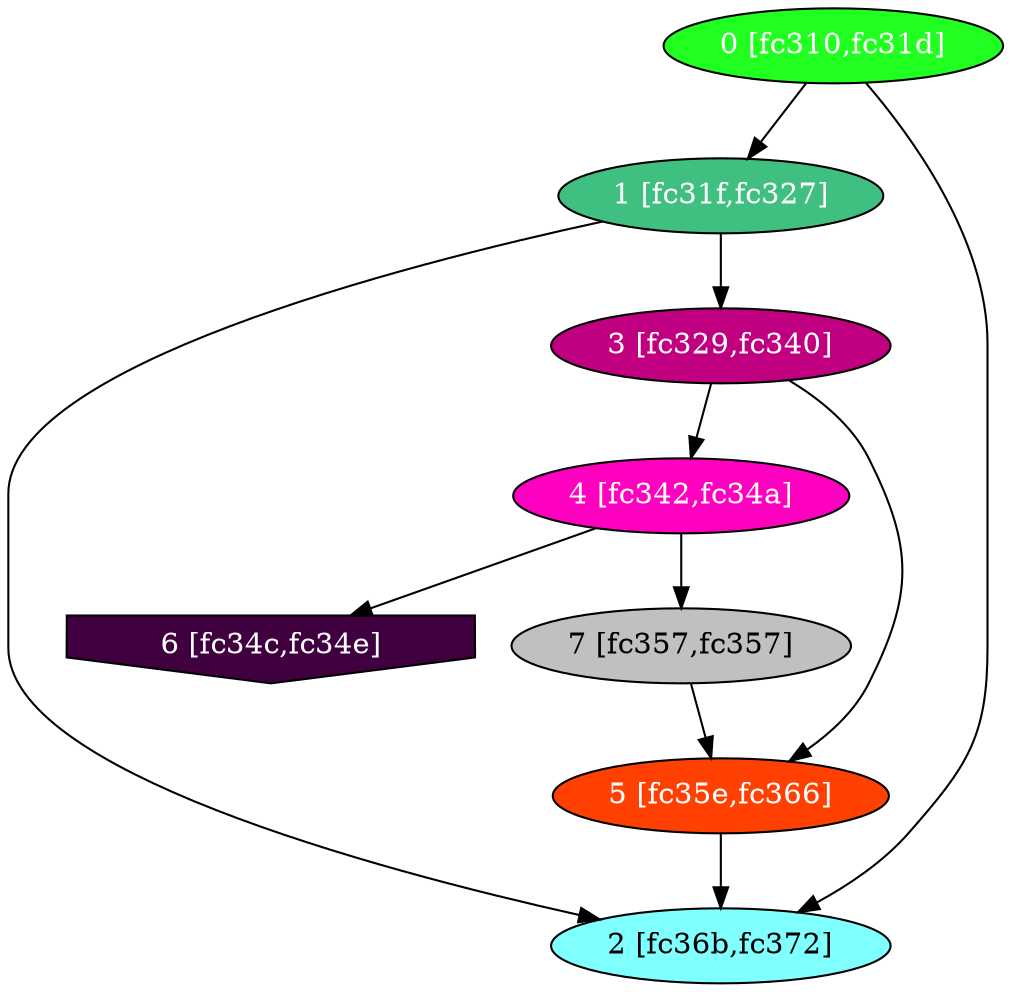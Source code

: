 diGraph libnss3{
	libnss3_0  [style=filled fillcolor="#20FF20" fontcolor="#ffffff" shape=oval label="0 [fc310,fc31d]"]
	libnss3_1  [style=filled fillcolor="#40C080" fontcolor="#ffffff" shape=oval label="1 [fc31f,fc327]"]
	libnss3_2  [style=filled fillcolor="#80FFFF" fontcolor="#000000" shape=oval label="2 [fc36b,fc372]"]
	libnss3_3  [style=filled fillcolor="#C00080" fontcolor="#ffffff" shape=oval label="3 [fc329,fc340]"]
	libnss3_4  [style=filled fillcolor="#FF00C0" fontcolor="#ffffff" shape=oval label="4 [fc342,fc34a]"]
	libnss3_5  [style=filled fillcolor="#FF4000" fontcolor="#ffffff" shape=oval label="5 [fc35e,fc366]"]
	libnss3_6  [style=filled fillcolor="#400040" fontcolor="#ffffff" shape=invhouse label="6 [fc34c,fc34e]"]
	libnss3_7  [style=filled fillcolor="#C0C0C0" fontcolor="#000000" shape=oval label="7 [fc357,fc357]"]

	libnss3_0 -> libnss3_1
	libnss3_0 -> libnss3_2
	libnss3_1 -> libnss3_2
	libnss3_1 -> libnss3_3
	libnss3_3 -> libnss3_4
	libnss3_3 -> libnss3_5
	libnss3_4 -> libnss3_6
	libnss3_4 -> libnss3_7
	libnss3_5 -> libnss3_2
	libnss3_7 -> libnss3_5
}